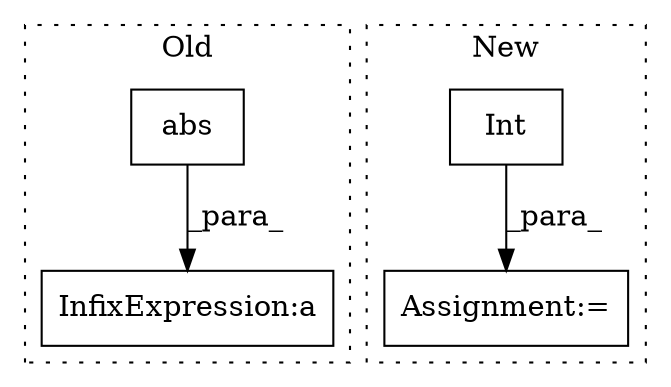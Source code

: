digraph G {
subgraph cluster0 {
1 [label="abs" a="32" s="1291,1299" l="4,1" shape="box"];
4 [label="InfixExpression:a" a="27" s="1300" l="3" shape="box"];
label = "Old";
style="dotted";
}
subgraph cluster1 {
2 [label="Int" a="32" s="1133,1162" l="4,1" shape="box"];
3 [label="Assignment:=" a="7" s="1131" l="1" shape="box"];
label = "New";
style="dotted";
}
1 -> 4 [label="_para_"];
2 -> 3 [label="_para_"];
}